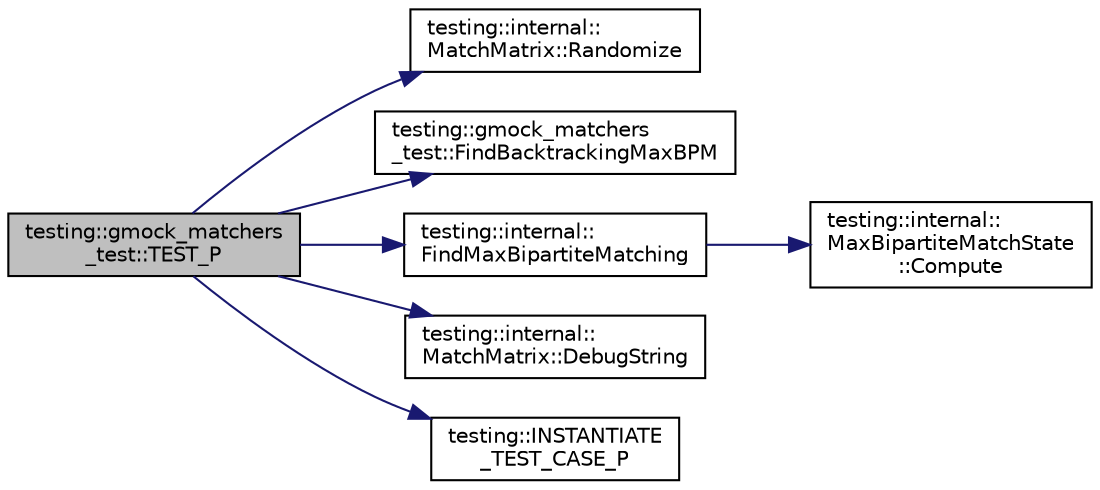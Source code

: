 digraph "testing::gmock_matchers_test::TEST_P"
{
  edge [fontname="Helvetica",fontsize="10",labelfontname="Helvetica",labelfontsize="10"];
  node [fontname="Helvetica",fontsize="10",shape=record];
  rankdir="LR";
  Node2382 [label="testing::gmock_matchers\l_test::TEST_P",height=0.2,width=0.4,color="black", fillcolor="grey75", style="filled", fontcolor="black"];
  Node2382 -> Node2383 [color="midnightblue",fontsize="10",style="solid",fontname="Helvetica"];
  Node2383 [label="testing::internal::\lMatchMatrix::Randomize",height=0.2,width=0.4,color="black", fillcolor="white", style="filled",URL="$d7/d20/classtesting_1_1internal_1_1_match_matrix.html#aff1f0ae748f4a5c96117c0f27b493ac6"];
  Node2382 -> Node2384 [color="midnightblue",fontsize="10",style="solid",fontname="Helvetica"];
  Node2384 [label="testing::gmock_matchers\l_test::FindBacktrackingMaxBPM",height=0.2,width=0.4,color="black", fillcolor="white", style="filled",URL="$d5/de1/namespacetesting_1_1gmock__matchers__test.html#a09321a8d4a4c40ab1e369fbdf92b0414"];
  Node2382 -> Node2385 [color="midnightblue",fontsize="10",style="solid",fontname="Helvetica"];
  Node2385 [label="testing::internal::\lFindMaxBipartiteMatching",height=0.2,width=0.4,color="black", fillcolor="white", style="filled",URL="$d0/da7/namespacetesting_1_1internal.html#ae30bd8357c179334b2b09b0d689efccc"];
  Node2385 -> Node2386 [color="midnightblue",fontsize="10",style="solid",fontname="Helvetica"];
  Node2386 [label="testing::internal::\lMaxBipartiteMatchState\l::Compute",height=0.2,width=0.4,color="black", fillcolor="white", style="filled",URL="$d7/d31/classtesting_1_1internal_1_1_max_bipartite_match_state.html#af6efab664ee390925b24d023f1368192"];
  Node2382 -> Node2387 [color="midnightblue",fontsize="10",style="solid",fontname="Helvetica"];
  Node2387 [label="testing::internal::\lMatchMatrix::DebugString",height=0.2,width=0.4,color="black", fillcolor="white", style="filled",URL="$d7/d20/classtesting_1_1internal_1_1_match_matrix.html#a37c7a88ac2e9d5012a1ecf1b19869c6c"];
  Node2382 -> Node2388 [color="midnightblue",fontsize="10",style="solid",fontname="Helvetica"];
  Node2388 [label="testing::INSTANTIATE\l_TEST_CASE_P",height=0.2,width=0.4,color="black", fillcolor="white", style="filled",URL="$d0/d75/namespacetesting.html#a5b049e97e9082df909e4a0f740ff5d02"];
}
